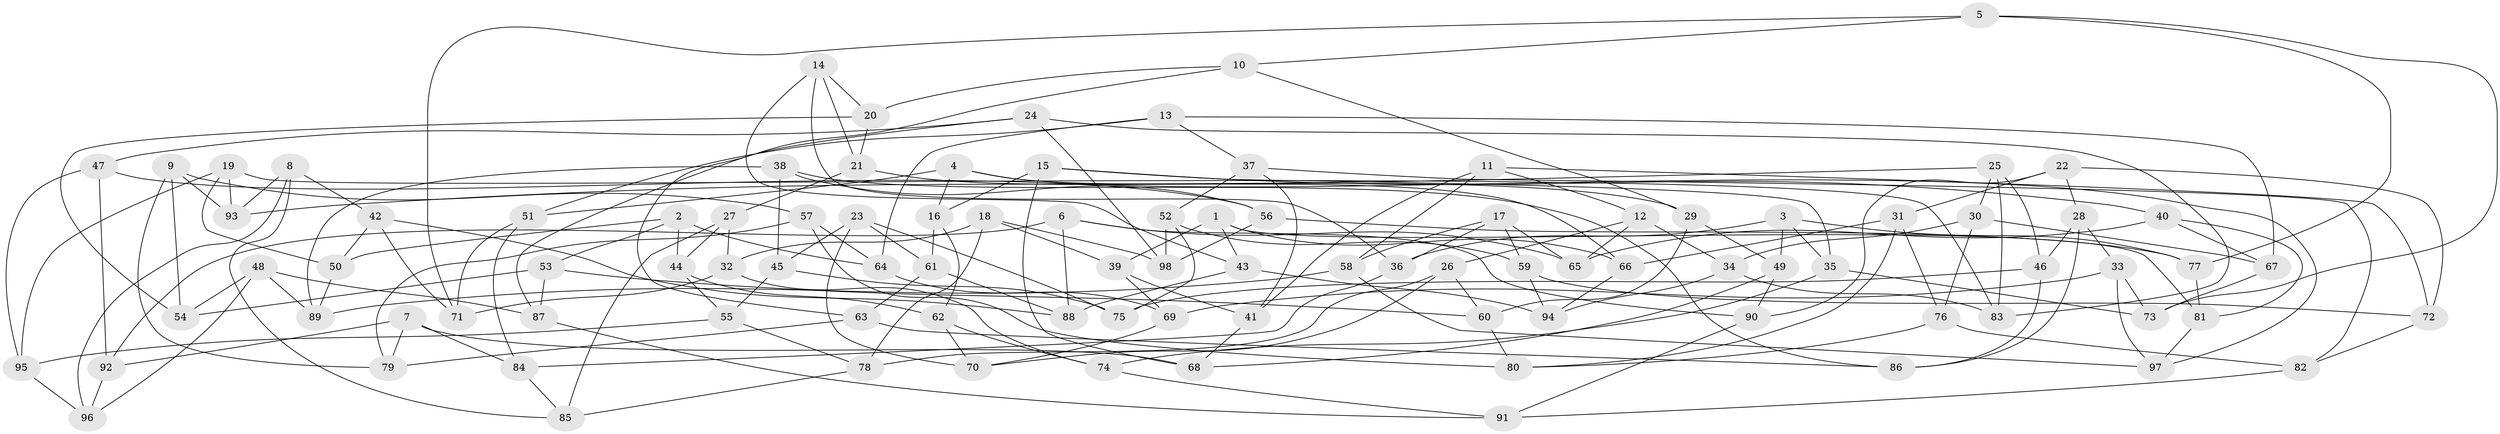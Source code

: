 // Generated by graph-tools (version 1.1) at 2025/16/03/09/25 04:16:29]
// undirected, 98 vertices, 196 edges
graph export_dot {
graph [start="1"]
  node [color=gray90,style=filled];
  1;
  2;
  3;
  4;
  5;
  6;
  7;
  8;
  9;
  10;
  11;
  12;
  13;
  14;
  15;
  16;
  17;
  18;
  19;
  20;
  21;
  22;
  23;
  24;
  25;
  26;
  27;
  28;
  29;
  30;
  31;
  32;
  33;
  34;
  35;
  36;
  37;
  38;
  39;
  40;
  41;
  42;
  43;
  44;
  45;
  46;
  47;
  48;
  49;
  50;
  51;
  52;
  53;
  54;
  55;
  56;
  57;
  58;
  59;
  60;
  61;
  62;
  63;
  64;
  65;
  66;
  67;
  68;
  69;
  70;
  71;
  72;
  73;
  74;
  75;
  76;
  77;
  78;
  79;
  80;
  81;
  82;
  83;
  84;
  85;
  86;
  87;
  88;
  89;
  90;
  91;
  92;
  93;
  94;
  95;
  96;
  97;
  98;
  1 -- 43;
  1 -- 39;
  1 -- 66;
  1 -- 81;
  2 -- 64;
  2 -- 50;
  2 -- 53;
  2 -- 44;
  3 -- 49;
  3 -- 36;
  3 -- 77;
  3 -- 35;
  4 -- 66;
  4 -- 97;
  4 -- 51;
  4 -- 16;
  5 -- 10;
  5 -- 71;
  5 -- 73;
  5 -- 77;
  6 -- 92;
  6 -- 88;
  6 -- 65;
  6 -- 90;
  7 -- 79;
  7 -- 68;
  7 -- 84;
  7 -- 92;
  8 -- 93;
  8 -- 42;
  8 -- 85;
  8 -- 96;
  9 -- 93;
  9 -- 57;
  9 -- 54;
  9 -- 79;
  10 -- 20;
  10 -- 63;
  10 -- 29;
  11 -- 72;
  11 -- 41;
  11 -- 58;
  11 -- 12;
  12 -- 34;
  12 -- 26;
  12 -- 65;
  13 -- 67;
  13 -- 37;
  13 -- 51;
  13 -- 64;
  14 -- 43;
  14 -- 36;
  14 -- 21;
  14 -- 20;
  15 -- 68;
  15 -- 40;
  15 -- 16;
  15 -- 35;
  16 -- 62;
  16 -- 61;
  17 -- 65;
  17 -- 36;
  17 -- 59;
  17 -- 58;
  18 -- 78;
  18 -- 32;
  18 -- 98;
  18 -- 39;
  19 -- 95;
  19 -- 50;
  19 -- 83;
  19 -- 93;
  20 -- 21;
  20 -- 54;
  21 -- 29;
  21 -- 27;
  22 -- 31;
  22 -- 28;
  22 -- 72;
  22 -- 90;
  23 -- 70;
  23 -- 45;
  23 -- 61;
  23 -- 75;
  24 -- 87;
  24 -- 47;
  24 -- 98;
  24 -- 83;
  25 -- 93;
  25 -- 46;
  25 -- 30;
  25 -- 83;
  26 -- 60;
  26 -- 70;
  26 -- 78;
  27 -- 32;
  27 -- 44;
  27 -- 85;
  28 -- 86;
  28 -- 46;
  28 -- 33;
  29 -- 49;
  29 -- 60;
  30 -- 34;
  30 -- 67;
  30 -- 76;
  31 -- 66;
  31 -- 80;
  31 -- 76;
  32 -- 71;
  32 -- 74;
  33 -- 69;
  33 -- 97;
  33 -- 73;
  34 -- 83;
  34 -- 94;
  35 -- 74;
  35 -- 73;
  36 -- 84;
  37 -- 52;
  37 -- 41;
  37 -- 82;
  38 -- 89;
  38 -- 86;
  38 -- 56;
  38 -- 45;
  39 -- 41;
  39 -- 69;
  40 -- 67;
  40 -- 65;
  40 -- 81;
  41 -- 68;
  42 -- 71;
  42 -- 50;
  42 -- 88;
  43 -- 94;
  43 -- 88;
  44 -- 62;
  44 -- 55;
  45 -- 75;
  45 -- 55;
  46 -- 86;
  46 -- 75;
  47 -- 92;
  47 -- 56;
  47 -- 95;
  48 -- 96;
  48 -- 54;
  48 -- 87;
  48 -- 89;
  49 -- 90;
  49 -- 68;
  50 -- 89;
  51 -- 71;
  51 -- 84;
  52 -- 59;
  52 -- 75;
  52 -- 98;
  53 -- 54;
  53 -- 60;
  53 -- 87;
  55 -- 95;
  55 -- 78;
  56 -- 77;
  56 -- 98;
  57 -- 64;
  57 -- 80;
  57 -- 79;
  58 -- 89;
  58 -- 97;
  59 -- 72;
  59 -- 94;
  60 -- 80;
  61 -- 63;
  61 -- 88;
  62 -- 74;
  62 -- 70;
  63 -- 86;
  63 -- 79;
  64 -- 69;
  66 -- 94;
  67 -- 73;
  69 -- 70;
  72 -- 82;
  74 -- 91;
  76 -- 82;
  76 -- 80;
  77 -- 81;
  78 -- 85;
  81 -- 97;
  82 -- 91;
  84 -- 85;
  87 -- 91;
  90 -- 91;
  92 -- 96;
  95 -- 96;
}
